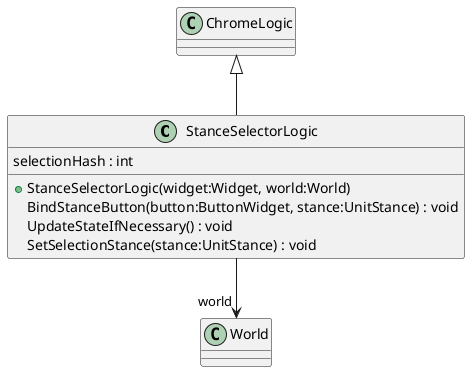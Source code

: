 @startuml
class StanceSelectorLogic {
    selectionHash : int
    + StanceSelectorLogic(widget:Widget, world:World)
    BindStanceButton(button:ButtonWidget, stance:UnitStance) : void
    UpdateStateIfNecessary() : void
    SetSelectionStance(stance:UnitStance) : void
}
ChromeLogic <|-- StanceSelectorLogic
StanceSelectorLogic --> "world" World
@enduml
